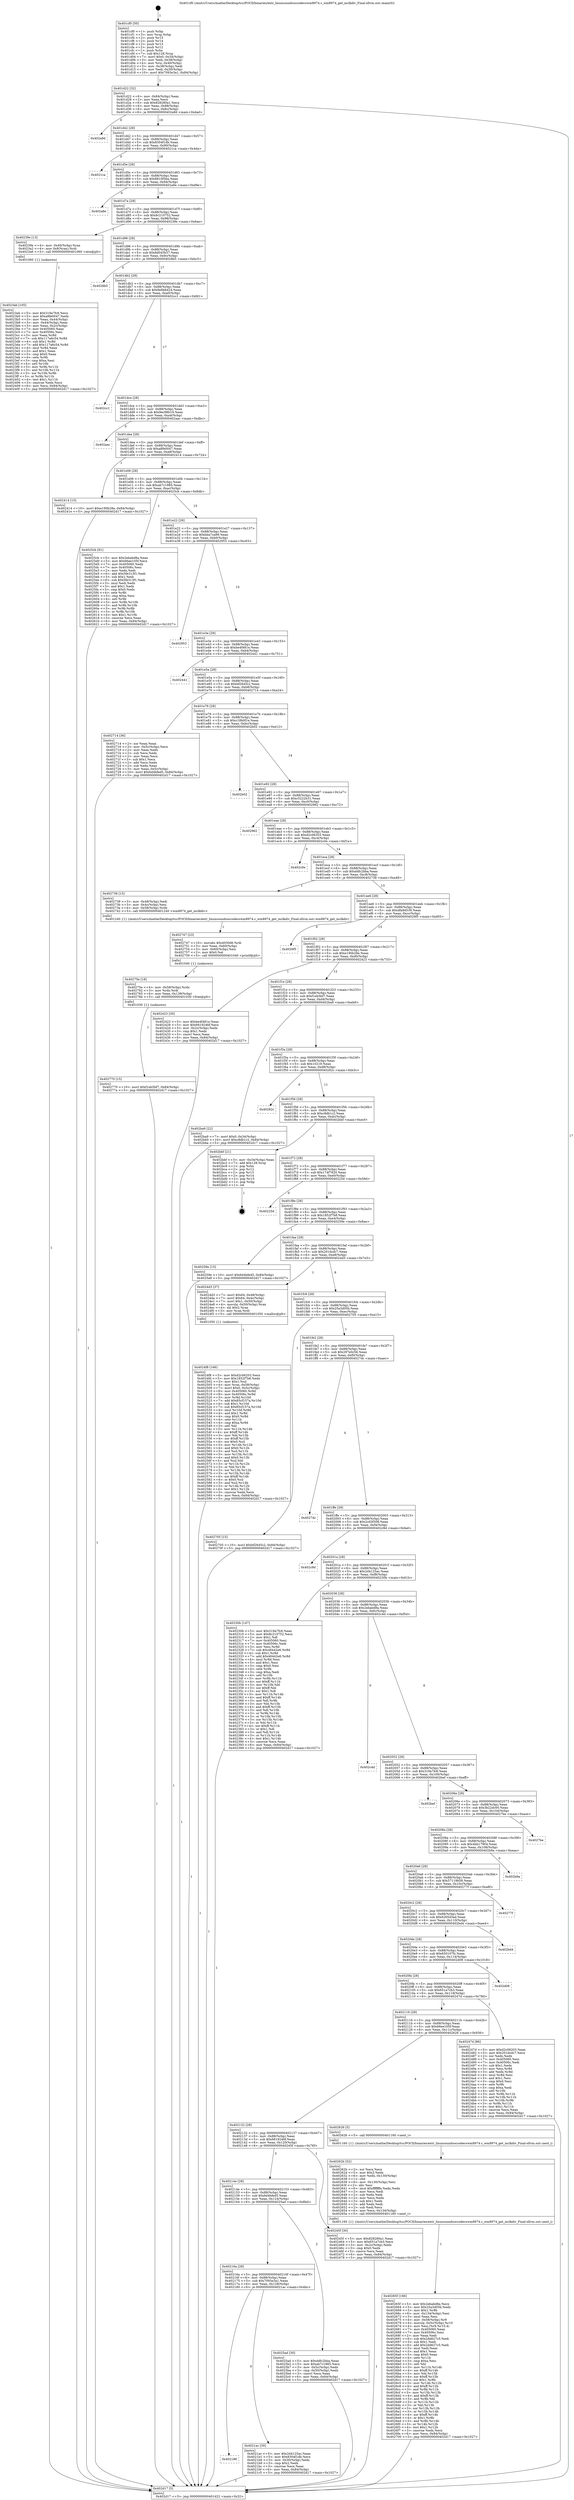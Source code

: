 digraph "0x401cf0" {
  label = "0x401cf0 (/mnt/c/Users/mathe/Desktop/tcc/POCII/binaries/extr_linuxsoundsoccodecswm8974.c_wm8974_get_mclkdiv_Final-ollvm.out::main(0))"
  labelloc = "t"
  node[shape=record]

  Entry [label="",width=0.3,height=0.3,shape=circle,fillcolor=black,style=filled]
  "0x401d22" [label="{
     0x401d22 [32]\l
     | [instrs]\l
     &nbsp;&nbsp;0x401d22 \<+6\>: mov -0x84(%rbp),%eax\l
     &nbsp;&nbsp;0x401d28 \<+2\>: mov %eax,%ecx\l
     &nbsp;&nbsp;0x401d2a \<+6\>: sub $0x828280a1,%ecx\l
     &nbsp;&nbsp;0x401d30 \<+6\>: mov %eax,-0x88(%rbp)\l
     &nbsp;&nbsp;0x401d36 \<+6\>: mov %ecx,-0x8c(%rbp)\l
     &nbsp;&nbsp;0x401d3c \<+6\>: je 0000000000402a9d \<main+0xdad\>\l
  }"]
  "0x402a9d" [label="{
     0x402a9d\l
  }", style=dashed]
  "0x401d42" [label="{
     0x401d42 [28]\l
     | [instrs]\l
     &nbsp;&nbsp;0x401d42 \<+5\>: jmp 0000000000401d47 \<main+0x57\>\l
     &nbsp;&nbsp;0x401d47 \<+6\>: mov -0x88(%rbp),%eax\l
     &nbsp;&nbsp;0x401d4d \<+5\>: sub $0x8304f1db,%eax\l
     &nbsp;&nbsp;0x401d52 \<+6\>: mov %eax,-0x90(%rbp)\l
     &nbsp;&nbsp;0x401d58 \<+6\>: je 00000000004021ca \<main+0x4da\>\l
  }"]
  Exit [label="",width=0.3,height=0.3,shape=circle,fillcolor=black,style=filled,peripheries=2]
  "0x4021ca" [label="{
     0x4021ca\l
  }", style=dashed]
  "0x401d5e" [label="{
     0x401d5e [28]\l
     | [instrs]\l
     &nbsp;&nbsp;0x401d5e \<+5\>: jmp 0000000000401d63 \<main+0x73\>\l
     &nbsp;&nbsp;0x401d63 \<+6\>: mov -0x88(%rbp),%eax\l
     &nbsp;&nbsp;0x401d69 \<+5\>: sub $0x8810f5ba,%eax\l
     &nbsp;&nbsp;0x401d6e \<+6\>: mov %eax,-0x94(%rbp)\l
     &nbsp;&nbsp;0x401d74 \<+6\>: je 0000000000402a8e \<main+0xd9e\>\l
  }"]
  "0x402770" [label="{
     0x402770 [15]\l
     | [instrs]\l
     &nbsp;&nbsp;0x402770 \<+10\>: movl $0xf1eb5bf7,-0x84(%rbp)\l
     &nbsp;&nbsp;0x40277a \<+5\>: jmp 0000000000402d17 \<main+0x1027\>\l
  }"]
  "0x402a8e" [label="{
     0x402a8e\l
  }", style=dashed]
  "0x401d7a" [label="{
     0x401d7a [28]\l
     | [instrs]\l
     &nbsp;&nbsp;0x401d7a \<+5\>: jmp 0000000000401d7f \<main+0x8f\>\l
     &nbsp;&nbsp;0x401d7f \<+6\>: mov -0x88(%rbp),%eax\l
     &nbsp;&nbsp;0x401d85 \<+5\>: sub $0x8c210752,%eax\l
     &nbsp;&nbsp;0x401d8a \<+6\>: mov %eax,-0x98(%rbp)\l
     &nbsp;&nbsp;0x401d90 \<+6\>: je 000000000040239e \<main+0x6ae\>\l
  }"]
  "0x40275e" [label="{
     0x40275e [18]\l
     | [instrs]\l
     &nbsp;&nbsp;0x40275e \<+4\>: mov -0x58(%rbp),%rdx\l
     &nbsp;&nbsp;0x402762 \<+3\>: mov %rdx,%rdi\l
     &nbsp;&nbsp;0x402765 \<+6\>: mov %eax,-0x138(%rbp)\l
     &nbsp;&nbsp;0x40276b \<+5\>: call 0000000000401030 \<free@plt\>\l
     | [calls]\l
     &nbsp;&nbsp;0x401030 \{1\} (unknown)\l
  }"]
  "0x40239e" [label="{
     0x40239e [13]\l
     | [instrs]\l
     &nbsp;&nbsp;0x40239e \<+4\>: mov -0x40(%rbp),%rax\l
     &nbsp;&nbsp;0x4023a2 \<+4\>: mov 0x8(%rax),%rdi\l
     &nbsp;&nbsp;0x4023a6 \<+5\>: call 0000000000401060 \<atoi@plt\>\l
     | [calls]\l
     &nbsp;&nbsp;0x401060 \{1\} (unknown)\l
  }"]
  "0x401d96" [label="{
     0x401d96 [28]\l
     | [instrs]\l
     &nbsp;&nbsp;0x401d96 \<+5\>: jmp 0000000000401d9b \<main+0xab\>\l
     &nbsp;&nbsp;0x401d9b \<+6\>: mov -0x88(%rbp),%eax\l
     &nbsp;&nbsp;0x401da1 \<+5\>: sub $0x8d045b37,%eax\l
     &nbsp;&nbsp;0x401da6 \<+6\>: mov %eax,-0x9c(%rbp)\l
     &nbsp;&nbsp;0x401dac \<+6\>: je 00000000004028b5 \<main+0xbc5\>\l
  }"]
  "0x402747" [label="{
     0x402747 [23]\l
     | [instrs]\l
     &nbsp;&nbsp;0x402747 \<+10\>: movabs $0x4030d6,%rdi\l
     &nbsp;&nbsp;0x402751 \<+3\>: mov %eax,-0x60(%rbp)\l
     &nbsp;&nbsp;0x402754 \<+3\>: mov -0x60(%rbp),%esi\l
     &nbsp;&nbsp;0x402757 \<+2\>: mov $0x0,%al\l
     &nbsp;&nbsp;0x402759 \<+5\>: call 0000000000401040 \<printf@plt\>\l
     | [calls]\l
     &nbsp;&nbsp;0x401040 \{1\} (unknown)\l
  }"]
  "0x4028b5" [label="{
     0x4028b5\l
  }", style=dashed]
  "0x401db2" [label="{
     0x401db2 [28]\l
     | [instrs]\l
     &nbsp;&nbsp;0x401db2 \<+5\>: jmp 0000000000401db7 \<main+0xc7\>\l
     &nbsp;&nbsp;0x401db7 \<+6\>: mov -0x88(%rbp),%eax\l
     &nbsp;&nbsp;0x401dbd \<+5\>: sub $0x9e6b6424,%eax\l
     &nbsp;&nbsp;0x401dc2 \<+6\>: mov %eax,-0xa0(%rbp)\l
     &nbsp;&nbsp;0x401dc8 \<+6\>: je 0000000000402cc1 \<main+0xfd1\>\l
  }"]
  "0x40265f" [label="{
     0x40265f [166]\l
     | [instrs]\l
     &nbsp;&nbsp;0x40265f \<+5\>: mov $0x2ebabd8a,%ecx\l
     &nbsp;&nbsp;0x402664 \<+5\>: mov $0x25a3d05b,%edx\l
     &nbsp;&nbsp;0x402669 \<+3\>: mov $0x1,%r8b\l
     &nbsp;&nbsp;0x40266c \<+6\>: mov -0x134(%rbp),%esi\l
     &nbsp;&nbsp;0x402672 \<+3\>: imul %eax,%esi\l
     &nbsp;&nbsp;0x402675 \<+4\>: mov -0x58(%rbp),%r9\l
     &nbsp;&nbsp;0x402679 \<+4\>: movslq -0x5c(%rbp),%r10\l
     &nbsp;&nbsp;0x40267d \<+4\>: mov %esi,(%r9,%r10,4)\l
     &nbsp;&nbsp;0x402681 \<+7\>: mov 0x405060,%eax\l
     &nbsp;&nbsp;0x402688 \<+7\>: mov 0x40506c,%esi\l
     &nbsp;&nbsp;0x40268f \<+2\>: mov %eax,%edi\l
     &nbsp;&nbsp;0x402691 \<+6\>: sub $0x2dd627c5,%edi\l
     &nbsp;&nbsp;0x402697 \<+3\>: sub $0x1,%edi\l
     &nbsp;&nbsp;0x40269a \<+6\>: add $0x2dd627c5,%edi\l
     &nbsp;&nbsp;0x4026a0 \<+3\>: imul %edi,%eax\l
     &nbsp;&nbsp;0x4026a3 \<+3\>: and $0x1,%eax\l
     &nbsp;&nbsp;0x4026a6 \<+3\>: cmp $0x0,%eax\l
     &nbsp;&nbsp;0x4026a9 \<+4\>: sete %r11b\l
     &nbsp;&nbsp;0x4026ad \<+3\>: cmp $0xa,%esi\l
     &nbsp;&nbsp;0x4026b0 \<+3\>: setl %bl\l
     &nbsp;&nbsp;0x4026b3 \<+3\>: mov %r11b,%r14b\l
     &nbsp;&nbsp;0x4026b6 \<+4\>: xor $0xff,%r14b\l
     &nbsp;&nbsp;0x4026ba \<+3\>: mov %bl,%r15b\l
     &nbsp;&nbsp;0x4026bd \<+4\>: xor $0xff,%r15b\l
     &nbsp;&nbsp;0x4026c1 \<+4\>: xor $0x1,%r8b\l
     &nbsp;&nbsp;0x4026c5 \<+3\>: mov %r14b,%r12b\l
     &nbsp;&nbsp;0x4026c8 \<+4\>: and $0xff,%r12b\l
     &nbsp;&nbsp;0x4026cc \<+3\>: and %r8b,%r11b\l
     &nbsp;&nbsp;0x4026cf \<+3\>: mov %r15b,%r13b\l
     &nbsp;&nbsp;0x4026d2 \<+4\>: and $0xff,%r13b\l
     &nbsp;&nbsp;0x4026d6 \<+3\>: and %r8b,%bl\l
     &nbsp;&nbsp;0x4026d9 \<+3\>: or %r11b,%r12b\l
     &nbsp;&nbsp;0x4026dc \<+3\>: or %bl,%r13b\l
     &nbsp;&nbsp;0x4026df \<+3\>: xor %r13b,%r12b\l
     &nbsp;&nbsp;0x4026e2 \<+3\>: or %r15b,%r14b\l
     &nbsp;&nbsp;0x4026e5 \<+4\>: xor $0xff,%r14b\l
     &nbsp;&nbsp;0x4026e9 \<+4\>: or $0x1,%r8b\l
     &nbsp;&nbsp;0x4026ed \<+3\>: and %r8b,%r14b\l
     &nbsp;&nbsp;0x4026f0 \<+3\>: or %r14b,%r12b\l
     &nbsp;&nbsp;0x4026f3 \<+4\>: test $0x1,%r12b\l
     &nbsp;&nbsp;0x4026f7 \<+3\>: cmovne %edx,%ecx\l
     &nbsp;&nbsp;0x4026fa \<+6\>: mov %ecx,-0x84(%rbp)\l
     &nbsp;&nbsp;0x402700 \<+5\>: jmp 0000000000402d17 \<main+0x1027\>\l
  }"]
  "0x402cc1" [label="{
     0x402cc1\l
  }", style=dashed]
  "0x401dce" [label="{
     0x401dce [28]\l
     | [instrs]\l
     &nbsp;&nbsp;0x401dce \<+5\>: jmp 0000000000401dd3 \<main+0xe3\>\l
     &nbsp;&nbsp;0x401dd3 \<+6\>: mov -0x88(%rbp),%eax\l
     &nbsp;&nbsp;0x401dd9 \<+5\>: sub $0x9ec98b19,%eax\l
     &nbsp;&nbsp;0x401dde \<+6\>: mov %eax,-0xa4(%rbp)\l
     &nbsp;&nbsp;0x401de4 \<+6\>: je 0000000000402aac \<main+0xdbc\>\l
  }"]
  "0x40262b" [label="{
     0x40262b [52]\l
     | [instrs]\l
     &nbsp;&nbsp;0x40262b \<+2\>: xor %ecx,%ecx\l
     &nbsp;&nbsp;0x40262d \<+5\>: mov $0x2,%edx\l
     &nbsp;&nbsp;0x402632 \<+6\>: mov %edx,-0x130(%rbp)\l
     &nbsp;&nbsp;0x402638 \<+1\>: cltd\l
     &nbsp;&nbsp;0x402639 \<+6\>: mov -0x130(%rbp),%esi\l
     &nbsp;&nbsp;0x40263f \<+2\>: idiv %esi\l
     &nbsp;&nbsp;0x402641 \<+6\>: imul $0xfffffffe,%edx,%edx\l
     &nbsp;&nbsp;0x402647 \<+2\>: mov %ecx,%edi\l
     &nbsp;&nbsp;0x402649 \<+2\>: sub %edx,%edi\l
     &nbsp;&nbsp;0x40264b \<+2\>: mov %ecx,%edx\l
     &nbsp;&nbsp;0x40264d \<+3\>: sub $0x1,%edx\l
     &nbsp;&nbsp;0x402650 \<+2\>: add %edx,%edi\l
     &nbsp;&nbsp;0x402652 \<+2\>: sub %edi,%ecx\l
     &nbsp;&nbsp;0x402654 \<+6\>: mov %ecx,-0x134(%rbp)\l
     &nbsp;&nbsp;0x40265a \<+5\>: call 0000000000401160 \<next_i\>\l
     | [calls]\l
     &nbsp;&nbsp;0x401160 \{1\} (/mnt/c/Users/mathe/Desktop/tcc/POCII/binaries/extr_linuxsoundsoccodecswm8974.c_wm8974_get_mclkdiv_Final-ollvm.out::next_i)\l
  }"]
  "0x402aac" [label="{
     0x402aac\l
  }", style=dashed]
  "0x401dea" [label="{
     0x401dea [28]\l
     | [instrs]\l
     &nbsp;&nbsp;0x401dea \<+5\>: jmp 0000000000401def \<main+0xff\>\l
     &nbsp;&nbsp;0x401def \<+6\>: mov -0x88(%rbp),%eax\l
     &nbsp;&nbsp;0x401df5 \<+5\>: sub $0xa8fe0047,%eax\l
     &nbsp;&nbsp;0x401dfa \<+6\>: mov %eax,-0xa8(%rbp)\l
     &nbsp;&nbsp;0x401e00 \<+6\>: je 0000000000402414 \<main+0x724\>\l
  }"]
  "0x4024f8" [label="{
     0x4024f8 [166]\l
     | [instrs]\l
     &nbsp;&nbsp;0x4024f8 \<+5\>: mov $0xd2c06203,%ecx\l
     &nbsp;&nbsp;0x4024fd \<+5\>: mov $0x1852f7b8,%edx\l
     &nbsp;&nbsp;0x402502 \<+3\>: mov $0x1,%sil\l
     &nbsp;&nbsp;0x402505 \<+4\>: mov %rax,-0x58(%rbp)\l
     &nbsp;&nbsp;0x402509 \<+7\>: movl $0x0,-0x5c(%rbp)\l
     &nbsp;&nbsp;0x402510 \<+8\>: mov 0x405060,%r8d\l
     &nbsp;&nbsp;0x402518 \<+8\>: mov 0x40506c,%r9d\l
     &nbsp;&nbsp;0x402520 \<+3\>: mov %r8d,%r10d\l
     &nbsp;&nbsp;0x402523 \<+7\>: add $0x85cf157a,%r10d\l
     &nbsp;&nbsp;0x40252a \<+4\>: sub $0x1,%r10d\l
     &nbsp;&nbsp;0x40252e \<+7\>: sub $0x85cf157a,%r10d\l
     &nbsp;&nbsp;0x402535 \<+4\>: imul %r10d,%r8d\l
     &nbsp;&nbsp;0x402539 \<+4\>: and $0x1,%r8d\l
     &nbsp;&nbsp;0x40253d \<+4\>: cmp $0x0,%r8d\l
     &nbsp;&nbsp;0x402541 \<+4\>: sete %r11b\l
     &nbsp;&nbsp;0x402545 \<+4\>: cmp $0xa,%r9d\l
     &nbsp;&nbsp;0x402549 \<+3\>: setl %bl\l
     &nbsp;&nbsp;0x40254c \<+3\>: mov %r11b,%r14b\l
     &nbsp;&nbsp;0x40254f \<+4\>: xor $0xff,%r14b\l
     &nbsp;&nbsp;0x402553 \<+3\>: mov %bl,%r15b\l
     &nbsp;&nbsp;0x402556 \<+4\>: xor $0xff,%r15b\l
     &nbsp;&nbsp;0x40255a \<+4\>: xor $0x0,%sil\l
     &nbsp;&nbsp;0x40255e \<+3\>: mov %r14b,%r12b\l
     &nbsp;&nbsp;0x402561 \<+4\>: and $0x0,%r12b\l
     &nbsp;&nbsp;0x402565 \<+3\>: and %sil,%r11b\l
     &nbsp;&nbsp;0x402568 \<+3\>: mov %r15b,%r13b\l
     &nbsp;&nbsp;0x40256b \<+4\>: and $0x0,%r13b\l
     &nbsp;&nbsp;0x40256f \<+3\>: and %sil,%bl\l
     &nbsp;&nbsp;0x402572 \<+3\>: or %r11b,%r12b\l
     &nbsp;&nbsp;0x402575 \<+3\>: or %bl,%r13b\l
     &nbsp;&nbsp;0x402578 \<+3\>: xor %r13b,%r12b\l
     &nbsp;&nbsp;0x40257b \<+3\>: or %r15b,%r14b\l
     &nbsp;&nbsp;0x40257e \<+4\>: xor $0xff,%r14b\l
     &nbsp;&nbsp;0x402582 \<+4\>: or $0x0,%sil\l
     &nbsp;&nbsp;0x402586 \<+3\>: and %sil,%r14b\l
     &nbsp;&nbsp;0x402589 \<+3\>: or %r14b,%r12b\l
     &nbsp;&nbsp;0x40258c \<+4\>: test $0x1,%r12b\l
     &nbsp;&nbsp;0x402590 \<+3\>: cmovne %edx,%ecx\l
     &nbsp;&nbsp;0x402593 \<+6\>: mov %ecx,-0x84(%rbp)\l
     &nbsp;&nbsp;0x402599 \<+5\>: jmp 0000000000402d17 \<main+0x1027\>\l
  }"]
  "0x402414" [label="{
     0x402414 [15]\l
     | [instrs]\l
     &nbsp;&nbsp;0x402414 \<+10\>: movl $0xe190b28e,-0x84(%rbp)\l
     &nbsp;&nbsp;0x40241e \<+5\>: jmp 0000000000402d17 \<main+0x1027\>\l
  }"]
  "0x401e06" [label="{
     0x401e06 [28]\l
     | [instrs]\l
     &nbsp;&nbsp;0x401e06 \<+5\>: jmp 0000000000401e0b \<main+0x11b\>\l
     &nbsp;&nbsp;0x401e0b \<+6\>: mov -0x88(%rbp),%eax\l
     &nbsp;&nbsp;0x401e11 \<+5\>: sub $0xab7c1885,%eax\l
     &nbsp;&nbsp;0x401e16 \<+6\>: mov %eax,-0xac(%rbp)\l
     &nbsp;&nbsp;0x401e1c \<+6\>: je 00000000004025cb \<main+0x8db\>\l
  }"]
  "0x4023ab" [label="{
     0x4023ab [105]\l
     | [instrs]\l
     &nbsp;&nbsp;0x4023ab \<+5\>: mov $0x319a7fc6,%ecx\l
     &nbsp;&nbsp;0x4023b0 \<+5\>: mov $0xa8fe0047,%edx\l
     &nbsp;&nbsp;0x4023b5 \<+3\>: mov %eax,-0x44(%rbp)\l
     &nbsp;&nbsp;0x4023b8 \<+3\>: mov -0x44(%rbp),%eax\l
     &nbsp;&nbsp;0x4023bb \<+3\>: mov %eax,-0x2c(%rbp)\l
     &nbsp;&nbsp;0x4023be \<+7\>: mov 0x405060,%eax\l
     &nbsp;&nbsp;0x4023c5 \<+7\>: mov 0x40506c,%esi\l
     &nbsp;&nbsp;0x4023cc \<+3\>: mov %eax,%r8d\l
     &nbsp;&nbsp;0x4023cf \<+7\>: sub $0x117a6c54,%r8d\l
     &nbsp;&nbsp;0x4023d6 \<+4\>: sub $0x1,%r8d\l
     &nbsp;&nbsp;0x4023da \<+7\>: add $0x117a6c54,%r8d\l
     &nbsp;&nbsp;0x4023e1 \<+4\>: imul %r8d,%eax\l
     &nbsp;&nbsp;0x4023e5 \<+3\>: and $0x1,%eax\l
     &nbsp;&nbsp;0x4023e8 \<+3\>: cmp $0x0,%eax\l
     &nbsp;&nbsp;0x4023eb \<+4\>: sete %r9b\l
     &nbsp;&nbsp;0x4023ef \<+3\>: cmp $0xa,%esi\l
     &nbsp;&nbsp;0x4023f2 \<+4\>: setl %r10b\l
     &nbsp;&nbsp;0x4023f6 \<+3\>: mov %r9b,%r11b\l
     &nbsp;&nbsp;0x4023f9 \<+3\>: and %r10b,%r11b\l
     &nbsp;&nbsp;0x4023fc \<+3\>: xor %r10b,%r9b\l
     &nbsp;&nbsp;0x4023ff \<+3\>: or %r9b,%r11b\l
     &nbsp;&nbsp;0x402402 \<+4\>: test $0x1,%r11b\l
     &nbsp;&nbsp;0x402406 \<+3\>: cmovne %edx,%ecx\l
     &nbsp;&nbsp;0x402409 \<+6\>: mov %ecx,-0x84(%rbp)\l
     &nbsp;&nbsp;0x40240f \<+5\>: jmp 0000000000402d17 \<main+0x1027\>\l
  }"]
  "0x4025cb" [label="{
     0x4025cb [91]\l
     | [instrs]\l
     &nbsp;&nbsp;0x4025cb \<+5\>: mov $0x2ebabd8a,%eax\l
     &nbsp;&nbsp;0x4025d0 \<+5\>: mov $0x66ee105f,%ecx\l
     &nbsp;&nbsp;0x4025d5 \<+7\>: mov 0x405060,%edx\l
     &nbsp;&nbsp;0x4025dc \<+7\>: mov 0x40506c,%esi\l
     &nbsp;&nbsp;0x4025e3 \<+2\>: mov %edx,%edi\l
     &nbsp;&nbsp;0x4025e5 \<+6\>: add $0x5fe313f1,%edi\l
     &nbsp;&nbsp;0x4025eb \<+3\>: sub $0x1,%edi\l
     &nbsp;&nbsp;0x4025ee \<+6\>: sub $0x5fe313f1,%edi\l
     &nbsp;&nbsp;0x4025f4 \<+3\>: imul %edi,%edx\l
     &nbsp;&nbsp;0x4025f7 \<+3\>: and $0x1,%edx\l
     &nbsp;&nbsp;0x4025fa \<+3\>: cmp $0x0,%edx\l
     &nbsp;&nbsp;0x4025fd \<+4\>: sete %r8b\l
     &nbsp;&nbsp;0x402601 \<+3\>: cmp $0xa,%esi\l
     &nbsp;&nbsp;0x402604 \<+4\>: setl %r9b\l
     &nbsp;&nbsp;0x402608 \<+3\>: mov %r8b,%r10b\l
     &nbsp;&nbsp;0x40260b \<+3\>: and %r9b,%r10b\l
     &nbsp;&nbsp;0x40260e \<+3\>: xor %r9b,%r8b\l
     &nbsp;&nbsp;0x402611 \<+3\>: or %r8b,%r10b\l
     &nbsp;&nbsp;0x402614 \<+4\>: test $0x1,%r10b\l
     &nbsp;&nbsp;0x402618 \<+3\>: cmovne %ecx,%eax\l
     &nbsp;&nbsp;0x40261b \<+6\>: mov %eax,-0x84(%rbp)\l
     &nbsp;&nbsp;0x402621 \<+5\>: jmp 0000000000402d17 \<main+0x1027\>\l
  }"]
  "0x401e22" [label="{
     0x401e22 [28]\l
     | [instrs]\l
     &nbsp;&nbsp;0x401e22 \<+5\>: jmp 0000000000401e27 \<main+0x137\>\l
     &nbsp;&nbsp;0x401e27 \<+6\>: mov -0x88(%rbp),%eax\l
     &nbsp;&nbsp;0x401e2d \<+5\>: sub $0xbba7ca99,%eax\l
     &nbsp;&nbsp;0x401e32 \<+6\>: mov %eax,-0xb0(%rbp)\l
     &nbsp;&nbsp;0x401e38 \<+6\>: je 0000000000402953 \<main+0xc63\>\l
  }"]
  "0x401cf0" [label="{
     0x401cf0 [50]\l
     | [instrs]\l
     &nbsp;&nbsp;0x401cf0 \<+1\>: push %rbp\l
     &nbsp;&nbsp;0x401cf1 \<+3\>: mov %rsp,%rbp\l
     &nbsp;&nbsp;0x401cf4 \<+2\>: push %r15\l
     &nbsp;&nbsp;0x401cf6 \<+2\>: push %r14\l
     &nbsp;&nbsp;0x401cf8 \<+2\>: push %r13\l
     &nbsp;&nbsp;0x401cfa \<+2\>: push %r12\l
     &nbsp;&nbsp;0x401cfc \<+1\>: push %rbx\l
     &nbsp;&nbsp;0x401cfd \<+7\>: sub $0x128,%rsp\l
     &nbsp;&nbsp;0x401d04 \<+7\>: movl $0x0,-0x34(%rbp)\l
     &nbsp;&nbsp;0x401d0b \<+3\>: mov %edi,-0x38(%rbp)\l
     &nbsp;&nbsp;0x401d0e \<+4\>: mov %rsi,-0x40(%rbp)\l
     &nbsp;&nbsp;0x401d12 \<+3\>: mov -0x38(%rbp),%edi\l
     &nbsp;&nbsp;0x401d15 \<+3\>: mov %edi,-0x30(%rbp)\l
     &nbsp;&nbsp;0x401d18 \<+10\>: movl $0x7093e3a1,-0x84(%rbp)\l
  }"]
  "0x402953" [label="{
     0x402953\l
  }", style=dashed]
  "0x401e3e" [label="{
     0x401e3e [28]\l
     | [instrs]\l
     &nbsp;&nbsp;0x401e3e \<+5\>: jmp 0000000000401e43 \<main+0x153\>\l
     &nbsp;&nbsp;0x401e43 \<+6\>: mov -0x88(%rbp),%eax\l
     &nbsp;&nbsp;0x401e49 \<+5\>: sub $0xbe4f481e,%eax\l
     &nbsp;&nbsp;0x401e4e \<+6\>: mov %eax,-0xb4(%rbp)\l
     &nbsp;&nbsp;0x401e54 \<+6\>: je 0000000000402441 \<main+0x751\>\l
  }"]
  "0x402d17" [label="{
     0x402d17 [5]\l
     | [instrs]\l
     &nbsp;&nbsp;0x402d17 \<+5\>: jmp 0000000000401d22 \<main+0x32\>\l
  }"]
  "0x402441" [label="{
     0x402441\l
  }", style=dashed]
  "0x401e5a" [label="{
     0x401e5a [28]\l
     | [instrs]\l
     &nbsp;&nbsp;0x401e5a \<+5\>: jmp 0000000000401e5f \<main+0x16f\>\l
     &nbsp;&nbsp;0x401e5f \<+6\>: mov -0x88(%rbp),%eax\l
     &nbsp;&nbsp;0x401e65 \<+5\>: sub $0xbf2645c2,%eax\l
     &nbsp;&nbsp;0x401e6a \<+6\>: mov %eax,-0xb8(%rbp)\l
     &nbsp;&nbsp;0x401e70 \<+6\>: je 0000000000402714 \<main+0xa24\>\l
  }"]
  "0x402186" [label="{
     0x402186\l
  }", style=dashed]
  "0x402714" [label="{
     0x402714 [36]\l
     | [instrs]\l
     &nbsp;&nbsp;0x402714 \<+2\>: xor %eax,%eax\l
     &nbsp;&nbsp;0x402716 \<+3\>: mov -0x5c(%rbp),%ecx\l
     &nbsp;&nbsp;0x402719 \<+2\>: mov %eax,%edx\l
     &nbsp;&nbsp;0x40271b \<+2\>: sub %ecx,%edx\l
     &nbsp;&nbsp;0x40271d \<+2\>: mov %eax,%ecx\l
     &nbsp;&nbsp;0x40271f \<+3\>: sub $0x1,%ecx\l
     &nbsp;&nbsp;0x402722 \<+2\>: add %ecx,%edx\l
     &nbsp;&nbsp;0x402724 \<+2\>: sub %edx,%eax\l
     &nbsp;&nbsp;0x402726 \<+3\>: mov %eax,-0x5c(%rbp)\l
     &nbsp;&nbsp;0x402729 \<+10\>: movl $0x6d4bfed5,-0x84(%rbp)\l
     &nbsp;&nbsp;0x402733 \<+5\>: jmp 0000000000402d17 \<main+0x1027\>\l
  }"]
  "0x401e76" [label="{
     0x401e76 [28]\l
     | [instrs]\l
     &nbsp;&nbsp;0x401e76 \<+5\>: jmp 0000000000401e7b \<main+0x18b\>\l
     &nbsp;&nbsp;0x401e7b \<+6\>: mov -0x88(%rbp),%eax\l
     &nbsp;&nbsp;0x401e81 \<+5\>: sub $0xc18b0f1e,%eax\l
     &nbsp;&nbsp;0x401e86 \<+6\>: mov %eax,-0xbc(%rbp)\l
     &nbsp;&nbsp;0x401e8c \<+6\>: je 0000000000402b02 \<main+0xe12\>\l
  }"]
  "0x4021ac" [label="{
     0x4021ac [30]\l
     | [instrs]\l
     &nbsp;&nbsp;0x4021ac \<+5\>: mov $0x2d4125ac,%eax\l
     &nbsp;&nbsp;0x4021b1 \<+5\>: mov $0x8304f1db,%ecx\l
     &nbsp;&nbsp;0x4021b6 \<+3\>: mov -0x30(%rbp),%edx\l
     &nbsp;&nbsp;0x4021b9 \<+3\>: cmp $0x2,%edx\l
     &nbsp;&nbsp;0x4021bc \<+3\>: cmovne %ecx,%eax\l
     &nbsp;&nbsp;0x4021bf \<+6\>: mov %eax,-0x84(%rbp)\l
     &nbsp;&nbsp;0x4021c5 \<+5\>: jmp 0000000000402d17 \<main+0x1027\>\l
  }"]
  "0x402b02" [label="{
     0x402b02\l
  }", style=dashed]
  "0x401e92" [label="{
     0x401e92 [28]\l
     | [instrs]\l
     &nbsp;&nbsp;0x401e92 \<+5\>: jmp 0000000000401e97 \<main+0x1a7\>\l
     &nbsp;&nbsp;0x401e97 \<+6\>: mov -0x88(%rbp),%eax\l
     &nbsp;&nbsp;0x401e9d \<+5\>: sub $0xc5222b31,%eax\l
     &nbsp;&nbsp;0x401ea2 \<+6\>: mov %eax,-0xc0(%rbp)\l
     &nbsp;&nbsp;0x401ea8 \<+6\>: je 0000000000402962 \<main+0xc72\>\l
  }"]
  "0x40216a" [label="{
     0x40216a [28]\l
     | [instrs]\l
     &nbsp;&nbsp;0x40216a \<+5\>: jmp 000000000040216f \<main+0x47f\>\l
     &nbsp;&nbsp;0x40216f \<+6\>: mov -0x88(%rbp),%eax\l
     &nbsp;&nbsp;0x402175 \<+5\>: sub $0x7093e3a1,%eax\l
     &nbsp;&nbsp;0x40217a \<+6\>: mov %eax,-0x128(%rbp)\l
     &nbsp;&nbsp;0x402180 \<+6\>: je 00000000004021ac \<main+0x4bc\>\l
  }"]
  "0x402962" [label="{
     0x402962\l
  }", style=dashed]
  "0x401eae" [label="{
     0x401eae [28]\l
     | [instrs]\l
     &nbsp;&nbsp;0x401eae \<+5\>: jmp 0000000000401eb3 \<main+0x1c3\>\l
     &nbsp;&nbsp;0x401eb3 \<+6\>: mov -0x88(%rbp),%eax\l
     &nbsp;&nbsp;0x401eb9 \<+5\>: sub $0xd2c06203,%eax\l
     &nbsp;&nbsp;0x401ebe \<+6\>: mov %eax,-0xc4(%rbp)\l
     &nbsp;&nbsp;0x401ec4 \<+6\>: je 0000000000402c0e \<main+0xf1e\>\l
  }"]
  "0x4025ad" [label="{
     0x4025ad [30]\l
     | [instrs]\l
     &nbsp;&nbsp;0x4025ad \<+5\>: mov $0xddfc2bba,%eax\l
     &nbsp;&nbsp;0x4025b2 \<+5\>: mov $0xab7c1885,%ecx\l
     &nbsp;&nbsp;0x4025b7 \<+3\>: mov -0x5c(%rbp),%edx\l
     &nbsp;&nbsp;0x4025ba \<+3\>: cmp -0x50(%rbp),%edx\l
     &nbsp;&nbsp;0x4025bd \<+3\>: cmovl %ecx,%eax\l
     &nbsp;&nbsp;0x4025c0 \<+6\>: mov %eax,-0x84(%rbp)\l
     &nbsp;&nbsp;0x4025c6 \<+5\>: jmp 0000000000402d17 \<main+0x1027\>\l
  }"]
  "0x402c0e" [label="{
     0x402c0e\l
  }", style=dashed]
  "0x401eca" [label="{
     0x401eca [28]\l
     | [instrs]\l
     &nbsp;&nbsp;0x401eca \<+5\>: jmp 0000000000401ecf \<main+0x1df\>\l
     &nbsp;&nbsp;0x401ecf \<+6\>: mov -0x88(%rbp),%eax\l
     &nbsp;&nbsp;0x401ed5 \<+5\>: sub $0xddfc2bba,%eax\l
     &nbsp;&nbsp;0x401eda \<+6\>: mov %eax,-0xc8(%rbp)\l
     &nbsp;&nbsp;0x401ee0 \<+6\>: je 0000000000402738 \<main+0xa48\>\l
  }"]
  "0x40214e" [label="{
     0x40214e [28]\l
     | [instrs]\l
     &nbsp;&nbsp;0x40214e \<+5\>: jmp 0000000000402153 \<main+0x463\>\l
     &nbsp;&nbsp;0x402153 \<+6\>: mov -0x88(%rbp),%eax\l
     &nbsp;&nbsp;0x402159 \<+5\>: sub $0x6d4bfed5,%eax\l
     &nbsp;&nbsp;0x40215e \<+6\>: mov %eax,-0x124(%rbp)\l
     &nbsp;&nbsp;0x402164 \<+6\>: je 00000000004025ad \<main+0x8bd\>\l
  }"]
  "0x402738" [label="{
     0x402738 [15]\l
     | [instrs]\l
     &nbsp;&nbsp;0x402738 \<+3\>: mov -0x48(%rbp),%edi\l
     &nbsp;&nbsp;0x40273b \<+3\>: mov -0x4c(%rbp),%esi\l
     &nbsp;&nbsp;0x40273e \<+4\>: mov -0x58(%rbp),%rdx\l
     &nbsp;&nbsp;0x402742 \<+5\>: call 0000000000401240 \<wm8974_get_mclkdiv\>\l
     | [calls]\l
     &nbsp;&nbsp;0x401240 \{1\} (/mnt/c/Users/mathe/Desktop/tcc/POCII/binaries/extr_linuxsoundsoccodecswm8974.c_wm8974_get_mclkdiv_Final-ollvm.out::wm8974_get_mclkdiv)\l
  }"]
  "0x401ee6" [label="{
     0x401ee6 [28]\l
     | [instrs]\l
     &nbsp;&nbsp;0x401ee6 \<+5\>: jmp 0000000000401eeb \<main+0x1fb\>\l
     &nbsp;&nbsp;0x401eeb \<+6\>: mov -0x88(%rbp),%eax\l
     &nbsp;&nbsp;0x401ef1 \<+5\>: sub $0xdfa9d539,%eax\l
     &nbsp;&nbsp;0x401ef6 \<+6\>: mov %eax,-0xcc(%rbp)\l
     &nbsp;&nbsp;0x401efc \<+6\>: je 00000000004029f5 \<main+0xd05\>\l
  }"]
  "0x40245f" [label="{
     0x40245f [30]\l
     | [instrs]\l
     &nbsp;&nbsp;0x40245f \<+5\>: mov $0x828280a1,%eax\l
     &nbsp;&nbsp;0x402464 \<+5\>: mov $0x651a7cb3,%ecx\l
     &nbsp;&nbsp;0x402469 \<+3\>: mov -0x2c(%rbp),%edx\l
     &nbsp;&nbsp;0x40246c \<+3\>: cmp $0x0,%edx\l
     &nbsp;&nbsp;0x40246f \<+3\>: cmove %ecx,%eax\l
     &nbsp;&nbsp;0x402472 \<+6\>: mov %eax,-0x84(%rbp)\l
     &nbsp;&nbsp;0x402478 \<+5\>: jmp 0000000000402d17 \<main+0x1027\>\l
  }"]
  "0x4029f5" [label="{
     0x4029f5\l
  }", style=dashed]
  "0x401f02" [label="{
     0x401f02 [28]\l
     | [instrs]\l
     &nbsp;&nbsp;0x401f02 \<+5\>: jmp 0000000000401f07 \<main+0x217\>\l
     &nbsp;&nbsp;0x401f07 \<+6\>: mov -0x88(%rbp),%eax\l
     &nbsp;&nbsp;0x401f0d \<+5\>: sub $0xe190b28e,%eax\l
     &nbsp;&nbsp;0x401f12 \<+6\>: mov %eax,-0xd0(%rbp)\l
     &nbsp;&nbsp;0x401f18 \<+6\>: je 0000000000402423 \<main+0x733\>\l
  }"]
  "0x402132" [label="{
     0x402132 [28]\l
     | [instrs]\l
     &nbsp;&nbsp;0x402132 \<+5\>: jmp 0000000000402137 \<main+0x447\>\l
     &nbsp;&nbsp;0x402137 \<+6\>: mov -0x88(%rbp),%eax\l
     &nbsp;&nbsp;0x40213d \<+5\>: sub $0x6819246f,%eax\l
     &nbsp;&nbsp;0x402142 \<+6\>: mov %eax,-0x120(%rbp)\l
     &nbsp;&nbsp;0x402148 \<+6\>: je 000000000040245f \<main+0x76f\>\l
  }"]
  "0x402423" [label="{
     0x402423 [30]\l
     | [instrs]\l
     &nbsp;&nbsp;0x402423 \<+5\>: mov $0xbe4f481e,%eax\l
     &nbsp;&nbsp;0x402428 \<+5\>: mov $0x6819246f,%ecx\l
     &nbsp;&nbsp;0x40242d \<+3\>: mov -0x2c(%rbp),%edx\l
     &nbsp;&nbsp;0x402430 \<+3\>: cmp $0x1,%edx\l
     &nbsp;&nbsp;0x402433 \<+3\>: cmovl %ecx,%eax\l
     &nbsp;&nbsp;0x402436 \<+6\>: mov %eax,-0x84(%rbp)\l
     &nbsp;&nbsp;0x40243c \<+5\>: jmp 0000000000402d17 \<main+0x1027\>\l
  }"]
  "0x401f1e" [label="{
     0x401f1e [28]\l
     | [instrs]\l
     &nbsp;&nbsp;0x401f1e \<+5\>: jmp 0000000000401f23 \<main+0x233\>\l
     &nbsp;&nbsp;0x401f23 \<+6\>: mov -0x88(%rbp),%eax\l
     &nbsp;&nbsp;0x401f29 \<+5\>: sub $0xf1eb5bf7,%eax\l
     &nbsp;&nbsp;0x401f2e \<+6\>: mov %eax,-0xd4(%rbp)\l
     &nbsp;&nbsp;0x401f34 \<+6\>: je 0000000000402ba9 \<main+0xeb9\>\l
  }"]
  "0x402626" [label="{
     0x402626 [5]\l
     | [instrs]\l
     &nbsp;&nbsp;0x402626 \<+5\>: call 0000000000401160 \<next_i\>\l
     | [calls]\l
     &nbsp;&nbsp;0x401160 \{1\} (/mnt/c/Users/mathe/Desktop/tcc/POCII/binaries/extr_linuxsoundsoccodecswm8974.c_wm8974_get_mclkdiv_Final-ollvm.out::next_i)\l
  }"]
  "0x402ba9" [label="{
     0x402ba9 [22]\l
     | [instrs]\l
     &nbsp;&nbsp;0x402ba9 \<+7\>: movl $0x0,-0x34(%rbp)\l
     &nbsp;&nbsp;0x402bb0 \<+10\>: movl $0xc8db1c2,-0x84(%rbp)\l
     &nbsp;&nbsp;0x402bba \<+5\>: jmp 0000000000402d17 \<main+0x1027\>\l
  }"]
  "0x401f3a" [label="{
     0x401f3a [28]\l
     | [instrs]\l
     &nbsp;&nbsp;0x401f3a \<+5\>: jmp 0000000000401f3f \<main+0x24f\>\l
     &nbsp;&nbsp;0x401f3f \<+6\>: mov -0x88(%rbp),%eax\l
     &nbsp;&nbsp;0x401f45 \<+5\>: sub $0x10219,%eax\l
     &nbsp;&nbsp;0x401f4a \<+6\>: mov %eax,-0xd8(%rbp)\l
     &nbsp;&nbsp;0x401f50 \<+6\>: je 000000000040282c \<main+0xb3c\>\l
  }"]
  "0x402116" [label="{
     0x402116 [28]\l
     | [instrs]\l
     &nbsp;&nbsp;0x402116 \<+5\>: jmp 000000000040211b \<main+0x42b\>\l
     &nbsp;&nbsp;0x40211b \<+6\>: mov -0x88(%rbp),%eax\l
     &nbsp;&nbsp;0x402121 \<+5\>: sub $0x66ee105f,%eax\l
     &nbsp;&nbsp;0x402126 \<+6\>: mov %eax,-0x11c(%rbp)\l
     &nbsp;&nbsp;0x40212c \<+6\>: je 0000000000402626 \<main+0x936\>\l
  }"]
  "0x40282c" [label="{
     0x40282c\l
  }", style=dashed]
  "0x401f56" [label="{
     0x401f56 [28]\l
     | [instrs]\l
     &nbsp;&nbsp;0x401f56 \<+5\>: jmp 0000000000401f5b \<main+0x26b\>\l
     &nbsp;&nbsp;0x401f5b \<+6\>: mov -0x88(%rbp),%eax\l
     &nbsp;&nbsp;0x401f61 \<+5\>: sub $0xc8db1c2,%eax\l
     &nbsp;&nbsp;0x401f66 \<+6\>: mov %eax,-0xdc(%rbp)\l
     &nbsp;&nbsp;0x401f6c \<+6\>: je 0000000000402bbf \<main+0xecf\>\l
  }"]
  "0x40247d" [label="{
     0x40247d [86]\l
     | [instrs]\l
     &nbsp;&nbsp;0x40247d \<+5\>: mov $0xd2c06203,%eax\l
     &nbsp;&nbsp;0x402482 \<+5\>: mov $0x201dcdc7,%ecx\l
     &nbsp;&nbsp;0x402487 \<+2\>: xor %edx,%edx\l
     &nbsp;&nbsp;0x402489 \<+7\>: mov 0x405060,%esi\l
     &nbsp;&nbsp;0x402490 \<+7\>: mov 0x40506c,%edi\l
     &nbsp;&nbsp;0x402497 \<+3\>: sub $0x1,%edx\l
     &nbsp;&nbsp;0x40249a \<+3\>: mov %esi,%r8d\l
     &nbsp;&nbsp;0x40249d \<+3\>: add %edx,%r8d\l
     &nbsp;&nbsp;0x4024a0 \<+4\>: imul %r8d,%esi\l
     &nbsp;&nbsp;0x4024a4 \<+3\>: and $0x1,%esi\l
     &nbsp;&nbsp;0x4024a7 \<+3\>: cmp $0x0,%esi\l
     &nbsp;&nbsp;0x4024aa \<+4\>: sete %r9b\l
     &nbsp;&nbsp;0x4024ae \<+3\>: cmp $0xa,%edi\l
     &nbsp;&nbsp;0x4024b1 \<+4\>: setl %r10b\l
     &nbsp;&nbsp;0x4024b5 \<+3\>: mov %r9b,%r11b\l
     &nbsp;&nbsp;0x4024b8 \<+3\>: and %r10b,%r11b\l
     &nbsp;&nbsp;0x4024bb \<+3\>: xor %r10b,%r9b\l
     &nbsp;&nbsp;0x4024be \<+3\>: or %r9b,%r11b\l
     &nbsp;&nbsp;0x4024c1 \<+4\>: test $0x1,%r11b\l
     &nbsp;&nbsp;0x4024c5 \<+3\>: cmovne %ecx,%eax\l
     &nbsp;&nbsp;0x4024c8 \<+6\>: mov %eax,-0x84(%rbp)\l
     &nbsp;&nbsp;0x4024ce \<+5\>: jmp 0000000000402d17 \<main+0x1027\>\l
  }"]
  "0x402bbf" [label="{
     0x402bbf [21]\l
     | [instrs]\l
     &nbsp;&nbsp;0x402bbf \<+3\>: mov -0x34(%rbp),%eax\l
     &nbsp;&nbsp;0x402bc2 \<+7\>: add $0x128,%rsp\l
     &nbsp;&nbsp;0x402bc9 \<+1\>: pop %rbx\l
     &nbsp;&nbsp;0x402bca \<+2\>: pop %r12\l
     &nbsp;&nbsp;0x402bcc \<+2\>: pop %r13\l
     &nbsp;&nbsp;0x402bce \<+2\>: pop %r14\l
     &nbsp;&nbsp;0x402bd0 \<+2\>: pop %r15\l
     &nbsp;&nbsp;0x402bd2 \<+1\>: pop %rbp\l
     &nbsp;&nbsp;0x402bd3 \<+1\>: ret\l
  }"]
  "0x401f72" [label="{
     0x401f72 [28]\l
     | [instrs]\l
     &nbsp;&nbsp;0x401f72 \<+5\>: jmp 0000000000401f77 \<main+0x287\>\l
     &nbsp;&nbsp;0x401f77 \<+6\>: mov -0x88(%rbp),%eax\l
     &nbsp;&nbsp;0x401f7d \<+5\>: sub $0x174f7820,%eax\l
     &nbsp;&nbsp;0x401f82 \<+6\>: mov %eax,-0xe0(%rbp)\l
     &nbsp;&nbsp;0x401f88 \<+6\>: je 000000000040225d \<main+0x56d\>\l
  }"]
  "0x4020fa" [label="{
     0x4020fa [28]\l
     | [instrs]\l
     &nbsp;&nbsp;0x4020fa \<+5\>: jmp 00000000004020ff \<main+0x40f\>\l
     &nbsp;&nbsp;0x4020ff \<+6\>: mov -0x88(%rbp),%eax\l
     &nbsp;&nbsp;0x402105 \<+5\>: sub $0x651a7cb3,%eax\l
     &nbsp;&nbsp;0x40210a \<+6\>: mov %eax,-0x118(%rbp)\l
     &nbsp;&nbsp;0x402110 \<+6\>: je 000000000040247d \<main+0x78d\>\l
  }"]
  "0x40225d" [label="{
     0x40225d\l
  }", style=dashed]
  "0x401f8e" [label="{
     0x401f8e [28]\l
     | [instrs]\l
     &nbsp;&nbsp;0x401f8e \<+5\>: jmp 0000000000401f93 \<main+0x2a3\>\l
     &nbsp;&nbsp;0x401f93 \<+6\>: mov -0x88(%rbp),%eax\l
     &nbsp;&nbsp;0x401f99 \<+5\>: sub $0x1852f7b8,%eax\l
     &nbsp;&nbsp;0x401f9e \<+6\>: mov %eax,-0xe4(%rbp)\l
     &nbsp;&nbsp;0x401fa4 \<+6\>: je 000000000040259e \<main+0x8ae\>\l
  }"]
  "0x402d08" [label="{
     0x402d08\l
  }", style=dashed]
  "0x40259e" [label="{
     0x40259e [15]\l
     | [instrs]\l
     &nbsp;&nbsp;0x40259e \<+10\>: movl $0x6d4bfed5,-0x84(%rbp)\l
     &nbsp;&nbsp;0x4025a8 \<+5\>: jmp 0000000000402d17 \<main+0x1027\>\l
  }"]
  "0x401faa" [label="{
     0x401faa [28]\l
     | [instrs]\l
     &nbsp;&nbsp;0x401faa \<+5\>: jmp 0000000000401faf \<main+0x2bf\>\l
     &nbsp;&nbsp;0x401faf \<+6\>: mov -0x88(%rbp),%eax\l
     &nbsp;&nbsp;0x401fb5 \<+5\>: sub $0x201dcdc7,%eax\l
     &nbsp;&nbsp;0x401fba \<+6\>: mov %eax,-0xe8(%rbp)\l
     &nbsp;&nbsp;0x401fc0 \<+6\>: je 00000000004024d3 \<main+0x7e3\>\l
  }"]
  "0x4020de" [label="{
     0x4020de [28]\l
     | [instrs]\l
     &nbsp;&nbsp;0x4020de \<+5\>: jmp 00000000004020e3 \<main+0x3f3\>\l
     &nbsp;&nbsp;0x4020e3 \<+6\>: mov -0x88(%rbp),%eax\l
     &nbsp;&nbsp;0x4020e9 \<+5\>: sub $0x650107fc,%eax\l
     &nbsp;&nbsp;0x4020ee \<+6\>: mov %eax,-0x114(%rbp)\l
     &nbsp;&nbsp;0x4020f4 \<+6\>: je 0000000000402d08 \<main+0x1018\>\l
  }"]
  "0x4024d3" [label="{
     0x4024d3 [37]\l
     | [instrs]\l
     &nbsp;&nbsp;0x4024d3 \<+7\>: movl $0x64,-0x48(%rbp)\l
     &nbsp;&nbsp;0x4024da \<+7\>: movl $0x64,-0x4c(%rbp)\l
     &nbsp;&nbsp;0x4024e1 \<+7\>: movl $0x1,-0x50(%rbp)\l
     &nbsp;&nbsp;0x4024e8 \<+4\>: movslq -0x50(%rbp),%rax\l
     &nbsp;&nbsp;0x4024ec \<+4\>: shl $0x2,%rax\l
     &nbsp;&nbsp;0x4024f0 \<+3\>: mov %rax,%rdi\l
     &nbsp;&nbsp;0x4024f3 \<+5\>: call 0000000000401050 \<malloc@plt\>\l
     | [calls]\l
     &nbsp;&nbsp;0x401050 \{1\} (unknown)\l
  }"]
  "0x401fc6" [label="{
     0x401fc6 [28]\l
     | [instrs]\l
     &nbsp;&nbsp;0x401fc6 \<+5\>: jmp 0000000000401fcb \<main+0x2db\>\l
     &nbsp;&nbsp;0x401fcb \<+6\>: mov -0x88(%rbp),%eax\l
     &nbsp;&nbsp;0x401fd1 \<+5\>: sub $0x25a3d05b,%eax\l
     &nbsp;&nbsp;0x401fd6 \<+6\>: mov %eax,-0xec(%rbp)\l
     &nbsp;&nbsp;0x401fdc \<+6\>: je 0000000000402705 \<main+0xa15\>\l
  }"]
  "0x402bd4" [label="{
     0x402bd4\l
  }", style=dashed]
  "0x402705" [label="{
     0x402705 [15]\l
     | [instrs]\l
     &nbsp;&nbsp;0x402705 \<+10\>: movl $0xbf2645c2,-0x84(%rbp)\l
     &nbsp;&nbsp;0x40270f \<+5\>: jmp 0000000000402d17 \<main+0x1027\>\l
  }"]
  "0x401fe2" [label="{
     0x401fe2 [28]\l
     | [instrs]\l
     &nbsp;&nbsp;0x401fe2 \<+5\>: jmp 0000000000401fe7 \<main+0x2f7\>\l
     &nbsp;&nbsp;0x401fe7 \<+6\>: mov -0x88(%rbp),%eax\l
     &nbsp;&nbsp;0x401fed \<+5\>: sub $0x297e0c56,%eax\l
     &nbsp;&nbsp;0x401ff2 \<+6\>: mov %eax,-0xf0(%rbp)\l
     &nbsp;&nbsp;0x401ff8 \<+6\>: je 00000000004027dc \<main+0xaec\>\l
  }"]
  "0x4020c2" [label="{
     0x4020c2 [28]\l
     | [instrs]\l
     &nbsp;&nbsp;0x4020c2 \<+5\>: jmp 00000000004020c7 \<main+0x3d7\>\l
     &nbsp;&nbsp;0x4020c7 \<+6\>: mov -0x88(%rbp),%eax\l
     &nbsp;&nbsp;0x4020cd \<+5\>: sub $0x6265d3ad,%eax\l
     &nbsp;&nbsp;0x4020d2 \<+6\>: mov %eax,-0x110(%rbp)\l
     &nbsp;&nbsp;0x4020d8 \<+6\>: je 0000000000402bd4 \<main+0xee4\>\l
  }"]
  "0x4027dc" [label="{
     0x4027dc\l
  }", style=dashed]
  "0x401ffe" [label="{
     0x401ffe [28]\l
     | [instrs]\l
     &nbsp;&nbsp;0x401ffe \<+5\>: jmp 0000000000402003 \<main+0x313\>\l
     &nbsp;&nbsp;0x402003 \<+6\>: mov -0x88(%rbp),%eax\l
     &nbsp;&nbsp;0x402009 \<+5\>: sub $0x2cd3f308,%eax\l
     &nbsp;&nbsp;0x40200e \<+6\>: mov %eax,-0xf4(%rbp)\l
     &nbsp;&nbsp;0x402014 \<+6\>: je 0000000000402c9d \<main+0xfad\>\l
  }"]
  "0x40277f" [label="{
     0x40277f\l
  }", style=dashed]
  "0x402c9d" [label="{
     0x402c9d\l
  }", style=dashed]
  "0x40201a" [label="{
     0x40201a [28]\l
     | [instrs]\l
     &nbsp;&nbsp;0x40201a \<+5\>: jmp 000000000040201f \<main+0x32f\>\l
     &nbsp;&nbsp;0x40201f \<+6\>: mov -0x88(%rbp),%eax\l
     &nbsp;&nbsp;0x402025 \<+5\>: sub $0x2d4125ac,%eax\l
     &nbsp;&nbsp;0x40202a \<+6\>: mov %eax,-0xf8(%rbp)\l
     &nbsp;&nbsp;0x402030 \<+6\>: je 000000000040230b \<main+0x61b\>\l
  }"]
  "0x4020a6" [label="{
     0x4020a6 [28]\l
     | [instrs]\l
     &nbsp;&nbsp;0x4020a6 \<+5\>: jmp 00000000004020ab \<main+0x3bb\>\l
     &nbsp;&nbsp;0x4020ab \<+6\>: mov -0x88(%rbp),%eax\l
     &nbsp;&nbsp;0x4020b1 \<+5\>: sub $0x57119b58,%eax\l
     &nbsp;&nbsp;0x4020b6 \<+6\>: mov %eax,-0x10c(%rbp)\l
     &nbsp;&nbsp;0x4020bc \<+6\>: je 000000000040277f \<main+0xa8f\>\l
  }"]
  "0x40230b" [label="{
     0x40230b [147]\l
     | [instrs]\l
     &nbsp;&nbsp;0x40230b \<+5\>: mov $0x319a7fc6,%eax\l
     &nbsp;&nbsp;0x402310 \<+5\>: mov $0x8c210752,%ecx\l
     &nbsp;&nbsp;0x402315 \<+2\>: mov $0x1,%dl\l
     &nbsp;&nbsp;0x402317 \<+7\>: mov 0x405060,%esi\l
     &nbsp;&nbsp;0x40231e \<+7\>: mov 0x40506c,%edi\l
     &nbsp;&nbsp;0x402325 \<+3\>: mov %esi,%r8d\l
     &nbsp;&nbsp;0x402328 \<+7\>: sub $0x46442e6,%r8d\l
     &nbsp;&nbsp;0x40232f \<+4\>: sub $0x1,%r8d\l
     &nbsp;&nbsp;0x402333 \<+7\>: add $0x46442e6,%r8d\l
     &nbsp;&nbsp;0x40233a \<+4\>: imul %r8d,%esi\l
     &nbsp;&nbsp;0x40233e \<+3\>: and $0x1,%esi\l
     &nbsp;&nbsp;0x402341 \<+3\>: cmp $0x0,%esi\l
     &nbsp;&nbsp;0x402344 \<+4\>: sete %r9b\l
     &nbsp;&nbsp;0x402348 \<+3\>: cmp $0xa,%edi\l
     &nbsp;&nbsp;0x40234b \<+4\>: setl %r10b\l
     &nbsp;&nbsp;0x40234f \<+3\>: mov %r9b,%r11b\l
     &nbsp;&nbsp;0x402352 \<+4\>: xor $0xff,%r11b\l
     &nbsp;&nbsp;0x402356 \<+3\>: mov %r10b,%bl\l
     &nbsp;&nbsp;0x402359 \<+3\>: xor $0xff,%bl\l
     &nbsp;&nbsp;0x40235c \<+3\>: xor $0x1,%dl\l
     &nbsp;&nbsp;0x40235f \<+3\>: mov %r11b,%r14b\l
     &nbsp;&nbsp;0x402362 \<+4\>: and $0xff,%r14b\l
     &nbsp;&nbsp;0x402366 \<+3\>: and %dl,%r9b\l
     &nbsp;&nbsp;0x402369 \<+3\>: mov %bl,%r15b\l
     &nbsp;&nbsp;0x40236c \<+4\>: and $0xff,%r15b\l
     &nbsp;&nbsp;0x402370 \<+3\>: and %dl,%r10b\l
     &nbsp;&nbsp;0x402373 \<+3\>: or %r9b,%r14b\l
     &nbsp;&nbsp;0x402376 \<+3\>: or %r10b,%r15b\l
     &nbsp;&nbsp;0x402379 \<+3\>: xor %r15b,%r14b\l
     &nbsp;&nbsp;0x40237c \<+3\>: or %bl,%r11b\l
     &nbsp;&nbsp;0x40237f \<+4\>: xor $0xff,%r11b\l
     &nbsp;&nbsp;0x402383 \<+3\>: or $0x1,%dl\l
     &nbsp;&nbsp;0x402386 \<+3\>: and %dl,%r11b\l
     &nbsp;&nbsp;0x402389 \<+3\>: or %r11b,%r14b\l
     &nbsp;&nbsp;0x40238c \<+4\>: test $0x1,%r14b\l
     &nbsp;&nbsp;0x402390 \<+3\>: cmovne %ecx,%eax\l
     &nbsp;&nbsp;0x402393 \<+6\>: mov %eax,-0x84(%rbp)\l
     &nbsp;&nbsp;0x402399 \<+5\>: jmp 0000000000402d17 \<main+0x1027\>\l
  }"]
  "0x402036" [label="{
     0x402036 [28]\l
     | [instrs]\l
     &nbsp;&nbsp;0x402036 \<+5\>: jmp 000000000040203b \<main+0x34b\>\l
     &nbsp;&nbsp;0x40203b \<+6\>: mov -0x88(%rbp),%eax\l
     &nbsp;&nbsp;0x402041 \<+5\>: sub $0x2ebabd8a,%eax\l
     &nbsp;&nbsp;0x402046 \<+6\>: mov %eax,-0xfc(%rbp)\l
     &nbsp;&nbsp;0x40204c \<+6\>: je 0000000000402c4d \<main+0xf5d\>\l
  }"]
  "0x402b9a" [label="{
     0x402b9a\l
  }", style=dashed]
  "0x402c4d" [label="{
     0x402c4d\l
  }", style=dashed]
  "0x402052" [label="{
     0x402052 [28]\l
     | [instrs]\l
     &nbsp;&nbsp;0x402052 \<+5\>: jmp 0000000000402057 \<main+0x367\>\l
     &nbsp;&nbsp;0x402057 \<+6\>: mov -0x88(%rbp),%eax\l
     &nbsp;&nbsp;0x40205d \<+5\>: sub $0x319a7fc6,%eax\l
     &nbsp;&nbsp;0x402062 \<+6\>: mov %eax,-0x100(%rbp)\l
     &nbsp;&nbsp;0x402068 \<+6\>: je 0000000000402bef \<main+0xeff\>\l
  }"]
  "0x40208a" [label="{
     0x40208a [28]\l
     | [instrs]\l
     &nbsp;&nbsp;0x40208a \<+5\>: jmp 000000000040208f \<main+0x39f\>\l
     &nbsp;&nbsp;0x40208f \<+6\>: mov -0x88(%rbp),%eax\l
     &nbsp;&nbsp;0x402095 \<+5\>: sub $0x4bb17904,%eax\l
     &nbsp;&nbsp;0x40209a \<+6\>: mov %eax,-0x108(%rbp)\l
     &nbsp;&nbsp;0x4020a0 \<+6\>: je 0000000000402b9a \<main+0xeaa\>\l
  }"]
  "0x402bef" [label="{
     0x402bef\l
  }", style=dashed]
  "0x40206e" [label="{
     0x40206e [28]\l
     | [instrs]\l
     &nbsp;&nbsp;0x40206e \<+5\>: jmp 0000000000402073 \<main+0x383\>\l
     &nbsp;&nbsp;0x402073 \<+6\>: mov -0x88(%rbp),%eax\l
     &nbsp;&nbsp;0x402079 \<+5\>: sub $0x3b22dc00,%eax\l
     &nbsp;&nbsp;0x40207e \<+6\>: mov %eax,-0x104(%rbp)\l
     &nbsp;&nbsp;0x402084 \<+6\>: je 00000000004027be \<main+0xace\>\l
  }"]
  "0x4027be" [label="{
     0x4027be\l
  }", style=dashed]
  Entry -> "0x401cf0" [label=" 1"]
  "0x401d22" -> "0x402a9d" [label=" 0"]
  "0x401d22" -> "0x401d42" [label=" 18"]
  "0x402bbf" -> Exit [label=" 1"]
  "0x401d42" -> "0x4021ca" [label=" 0"]
  "0x401d42" -> "0x401d5e" [label=" 18"]
  "0x402ba9" -> "0x402d17" [label=" 1"]
  "0x401d5e" -> "0x402a8e" [label=" 0"]
  "0x401d5e" -> "0x401d7a" [label=" 18"]
  "0x402770" -> "0x402d17" [label=" 1"]
  "0x401d7a" -> "0x40239e" [label=" 1"]
  "0x401d7a" -> "0x401d96" [label=" 17"]
  "0x40275e" -> "0x402770" [label=" 1"]
  "0x401d96" -> "0x4028b5" [label=" 0"]
  "0x401d96" -> "0x401db2" [label=" 17"]
  "0x402747" -> "0x40275e" [label=" 1"]
  "0x401db2" -> "0x402cc1" [label=" 0"]
  "0x401db2" -> "0x401dce" [label=" 17"]
  "0x402738" -> "0x402747" [label=" 1"]
  "0x401dce" -> "0x402aac" [label=" 0"]
  "0x401dce" -> "0x401dea" [label=" 17"]
  "0x402714" -> "0x402d17" [label=" 1"]
  "0x401dea" -> "0x402414" [label=" 1"]
  "0x401dea" -> "0x401e06" [label=" 16"]
  "0x402705" -> "0x402d17" [label=" 1"]
  "0x401e06" -> "0x4025cb" [label=" 1"]
  "0x401e06" -> "0x401e22" [label=" 15"]
  "0x40265f" -> "0x402d17" [label=" 1"]
  "0x401e22" -> "0x402953" [label=" 0"]
  "0x401e22" -> "0x401e3e" [label=" 15"]
  "0x40262b" -> "0x40265f" [label=" 1"]
  "0x401e3e" -> "0x402441" [label=" 0"]
  "0x401e3e" -> "0x401e5a" [label=" 15"]
  "0x402626" -> "0x40262b" [label=" 1"]
  "0x401e5a" -> "0x402714" [label=" 1"]
  "0x401e5a" -> "0x401e76" [label=" 14"]
  "0x4025cb" -> "0x402d17" [label=" 1"]
  "0x401e76" -> "0x402b02" [label=" 0"]
  "0x401e76" -> "0x401e92" [label=" 14"]
  "0x4025ad" -> "0x402d17" [label=" 2"]
  "0x401e92" -> "0x402962" [label=" 0"]
  "0x401e92" -> "0x401eae" [label=" 14"]
  "0x4024f8" -> "0x402d17" [label=" 1"]
  "0x401eae" -> "0x402c0e" [label=" 0"]
  "0x401eae" -> "0x401eca" [label=" 14"]
  "0x4024d3" -> "0x4024f8" [label=" 1"]
  "0x401eca" -> "0x402738" [label=" 1"]
  "0x401eca" -> "0x401ee6" [label=" 13"]
  "0x40245f" -> "0x402d17" [label=" 1"]
  "0x401ee6" -> "0x4029f5" [label=" 0"]
  "0x401ee6" -> "0x401f02" [label=" 13"]
  "0x402423" -> "0x402d17" [label=" 1"]
  "0x401f02" -> "0x402423" [label=" 1"]
  "0x401f02" -> "0x401f1e" [label=" 12"]
  "0x4023ab" -> "0x402d17" [label=" 1"]
  "0x401f1e" -> "0x402ba9" [label=" 1"]
  "0x401f1e" -> "0x401f3a" [label=" 11"]
  "0x40239e" -> "0x4023ab" [label=" 1"]
  "0x401f3a" -> "0x40282c" [label=" 0"]
  "0x401f3a" -> "0x401f56" [label=" 11"]
  "0x402d17" -> "0x401d22" [label=" 17"]
  "0x401f56" -> "0x402bbf" [label=" 1"]
  "0x401f56" -> "0x401f72" [label=" 10"]
  "0x401cf0" -> "0x401d22" [label=" 1"]
  "0x401f72" -> "0x40225d" [label=" 0"]
  "0x401f72" -> "0x401f8e" [label=" 10"]
  "0x40216a" -> "0x402186" [label=" 0"]
  "0x401f8e" -> "0x40259e" [label=" 1"]
  "0x401f8e" -> "0x401faa" [label=" 9"]
  "0x40216a" -> "0x4021ac" [label=" 1"]
  "0x401faa" -> "0x4024d3" [label=" 1"]
  "0x401faa" -> "0x401fc6" [label=" 8"]
  "0x40214e" -> "0x40216a" [label=" 1"]
  "0x401fc6" -> "0x402705" [label=" 1"]
  "0x401fc6" -> "0x401fe2" [label=" 7"]
  "0x40214e" -> "0x4025ad" [label=" 2"]
  "0x401fe2" -> "0x4027dc" [label=" 0"]
  "0x401fe2" -> "0x401ffe" [label=" 7"]
  "0x402132" -> "0x40214e" [label=" 3"]
  "0x401ffe" -> "0x402c9d" [label=" 0"]
  "0x401ffe" -> "0x40201a" [label=" 7"]
  "0x402132" -> "0x40245f" [label=" 1"]
  "0x40201a" -> "0x40230b" [label=" 1"]
  "0x40201a" -> "0x402036" [label=" 6"]
  "0x402116" -> "0x402132" [label=" 4"]
  "0x402036" -> "0x402c4d" [label=" 0"]
  "0x402036" -> "0x402052" [label=" 6"]
  "0x402116" -> "0x402626" [label=" 1"]
  "0x402052" -> "0x402bef" [label=" 0"]
  "0x402052" -> "0x40206e" [label=" 6"]
  "0x4020fa" -> "0x402116" [label=" 5"]
  "0x40206e" -> "0x4027be" [label=" 0"]
  "0x40206e" -> "0x40208a" [label=" 6"]
  "0x40230b" -> "0x402d17" [label=" 1"]
  "0x40208a" -> "0x402b9a" [label=" 0"]
  "0x40208a" -> "0x4020a6" [label=" 6"]
  "0x402414" -> "0x402d17" [label=" 1"]
  "0x4020a6" -> "0x40277f" [label=" 0"]
  "0x4020a6" -> "0x4020c2" [label=" 6"]
  "0x40247d" -> "0x402d17" [label=" 1"]
  "0x4020c2" -> "0x402bd4" [label=" 0"]
  "0x4020c2" -> "0x4020de" [label=" 6"]
  "0x40259e" -> "0x402d17" [label=" 1"]
  "0x4020de" -> "0x402d08" [label=" 0"]
  "0x4020de" -> "0x4020fa" [label=" 6"]
  "0x4021ac" -> "0x402d17" [label=" 1"]
  "0x4020fa" -> "0x40247d" [label=" 1"]
}

